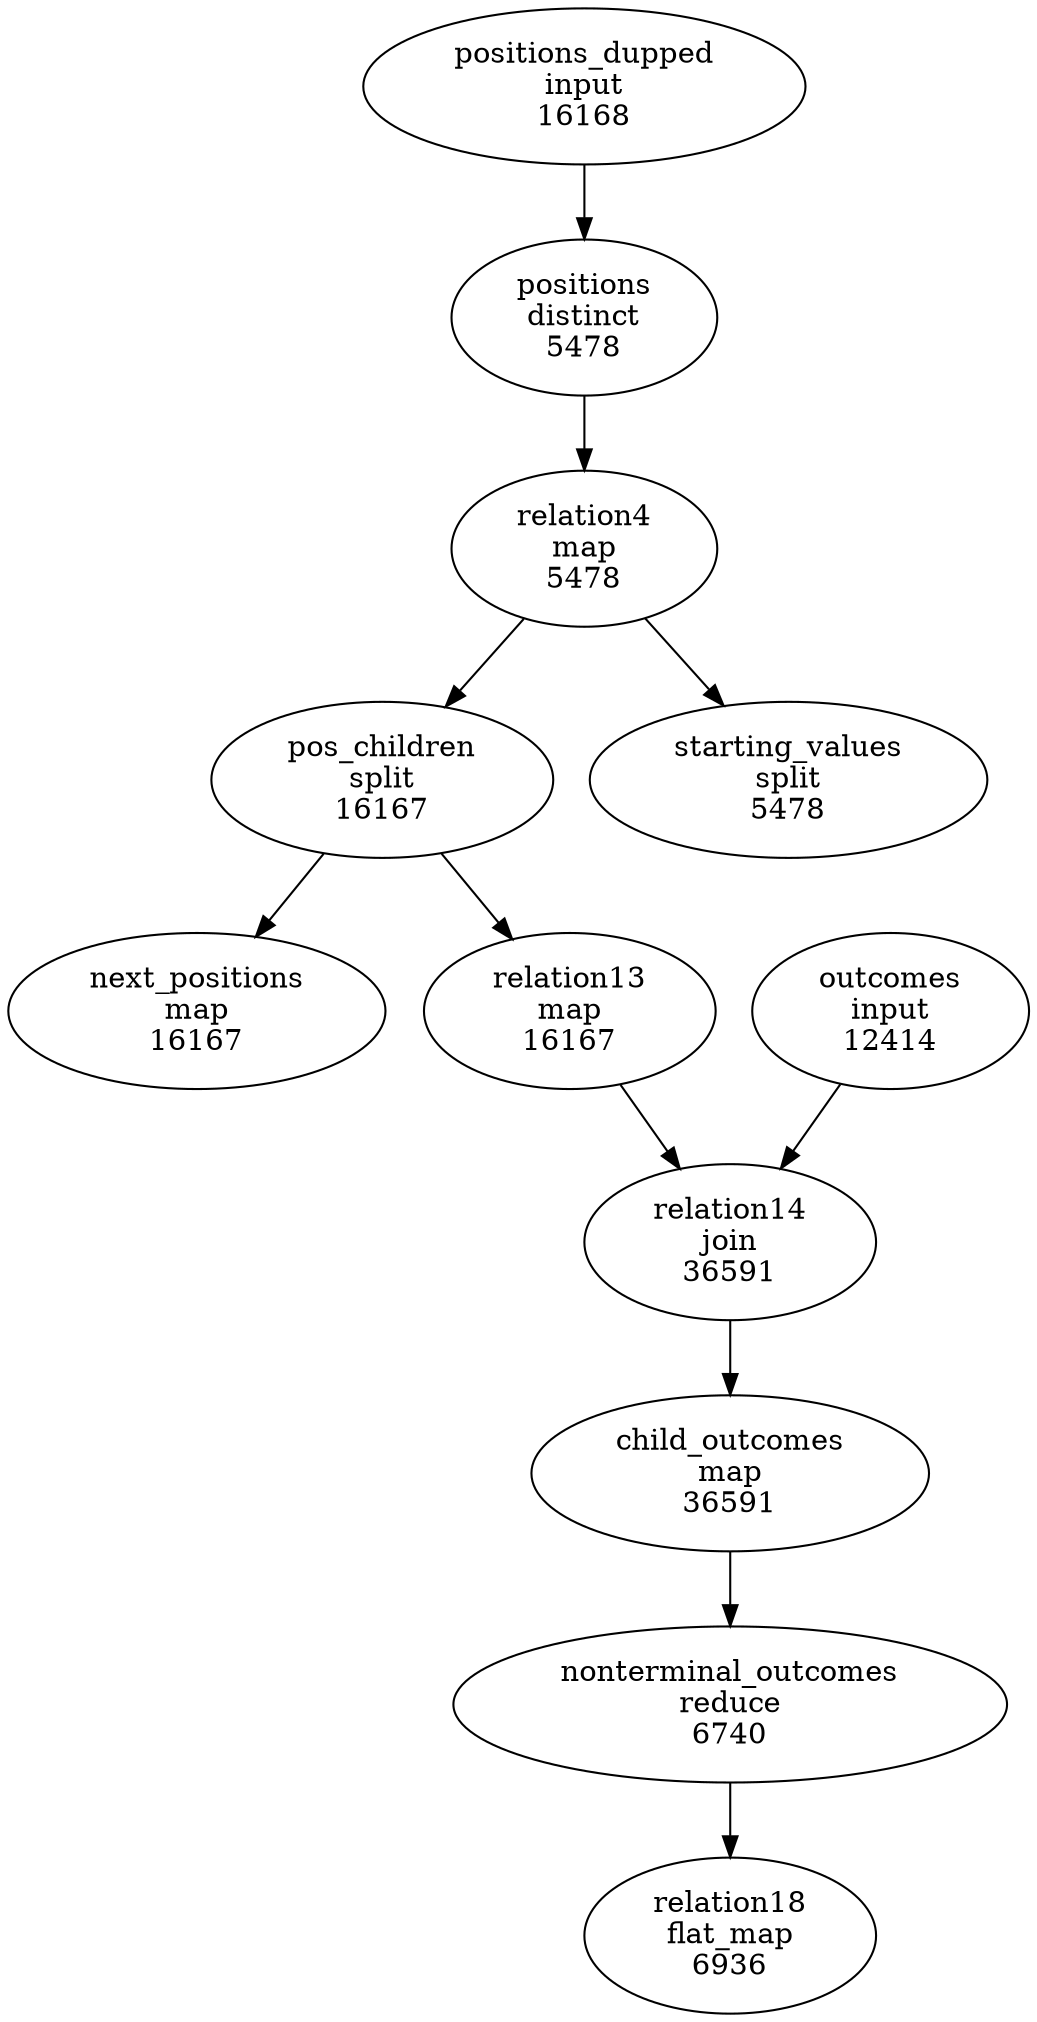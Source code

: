 digraph flow {
  node0 [label=< positions_dupped <br/> input <br/> 16168 >];
  node2 [label=< positions <br/> distinct <br/> 5478 >];
  node0 -> node2;
  node4 [label=< relation4 <br/> map <br/> 5478 >];
  node2 -> node4;
  node6 [label=< pos_children <br/> split <br/> 16167 >];
  node4 -> node6;
  node7 [label=< starting_values <br/> split <br/> 5478 >];
  node4 -> node7;
  node10 [label=< next_positions <br/> map <br/> 16167 >];
  node6 -> node10;
  node11 [label=< outcomes <br/> input <br/> 12414 >];
  node13 [label=< relation13 <br/> map <br/> 16167 >];
  node6 -> node13;
  node14 [label=< relation14 <br/> join <br/> 36591 >];
  node13 -> node14;
  node11 -> node14;
  node15 [label=< child_outcomes <br/> map <br/> 36591 >];
  node14 -> node15;
  node16 [label=< nonterminal_outcomes <br/> reduce <br/> 6740 >];
  node15 -> node16;
  node18 [label=< relation18 <br/> flat_map <br/> 6936 >];
  node16 -> node18;
}

